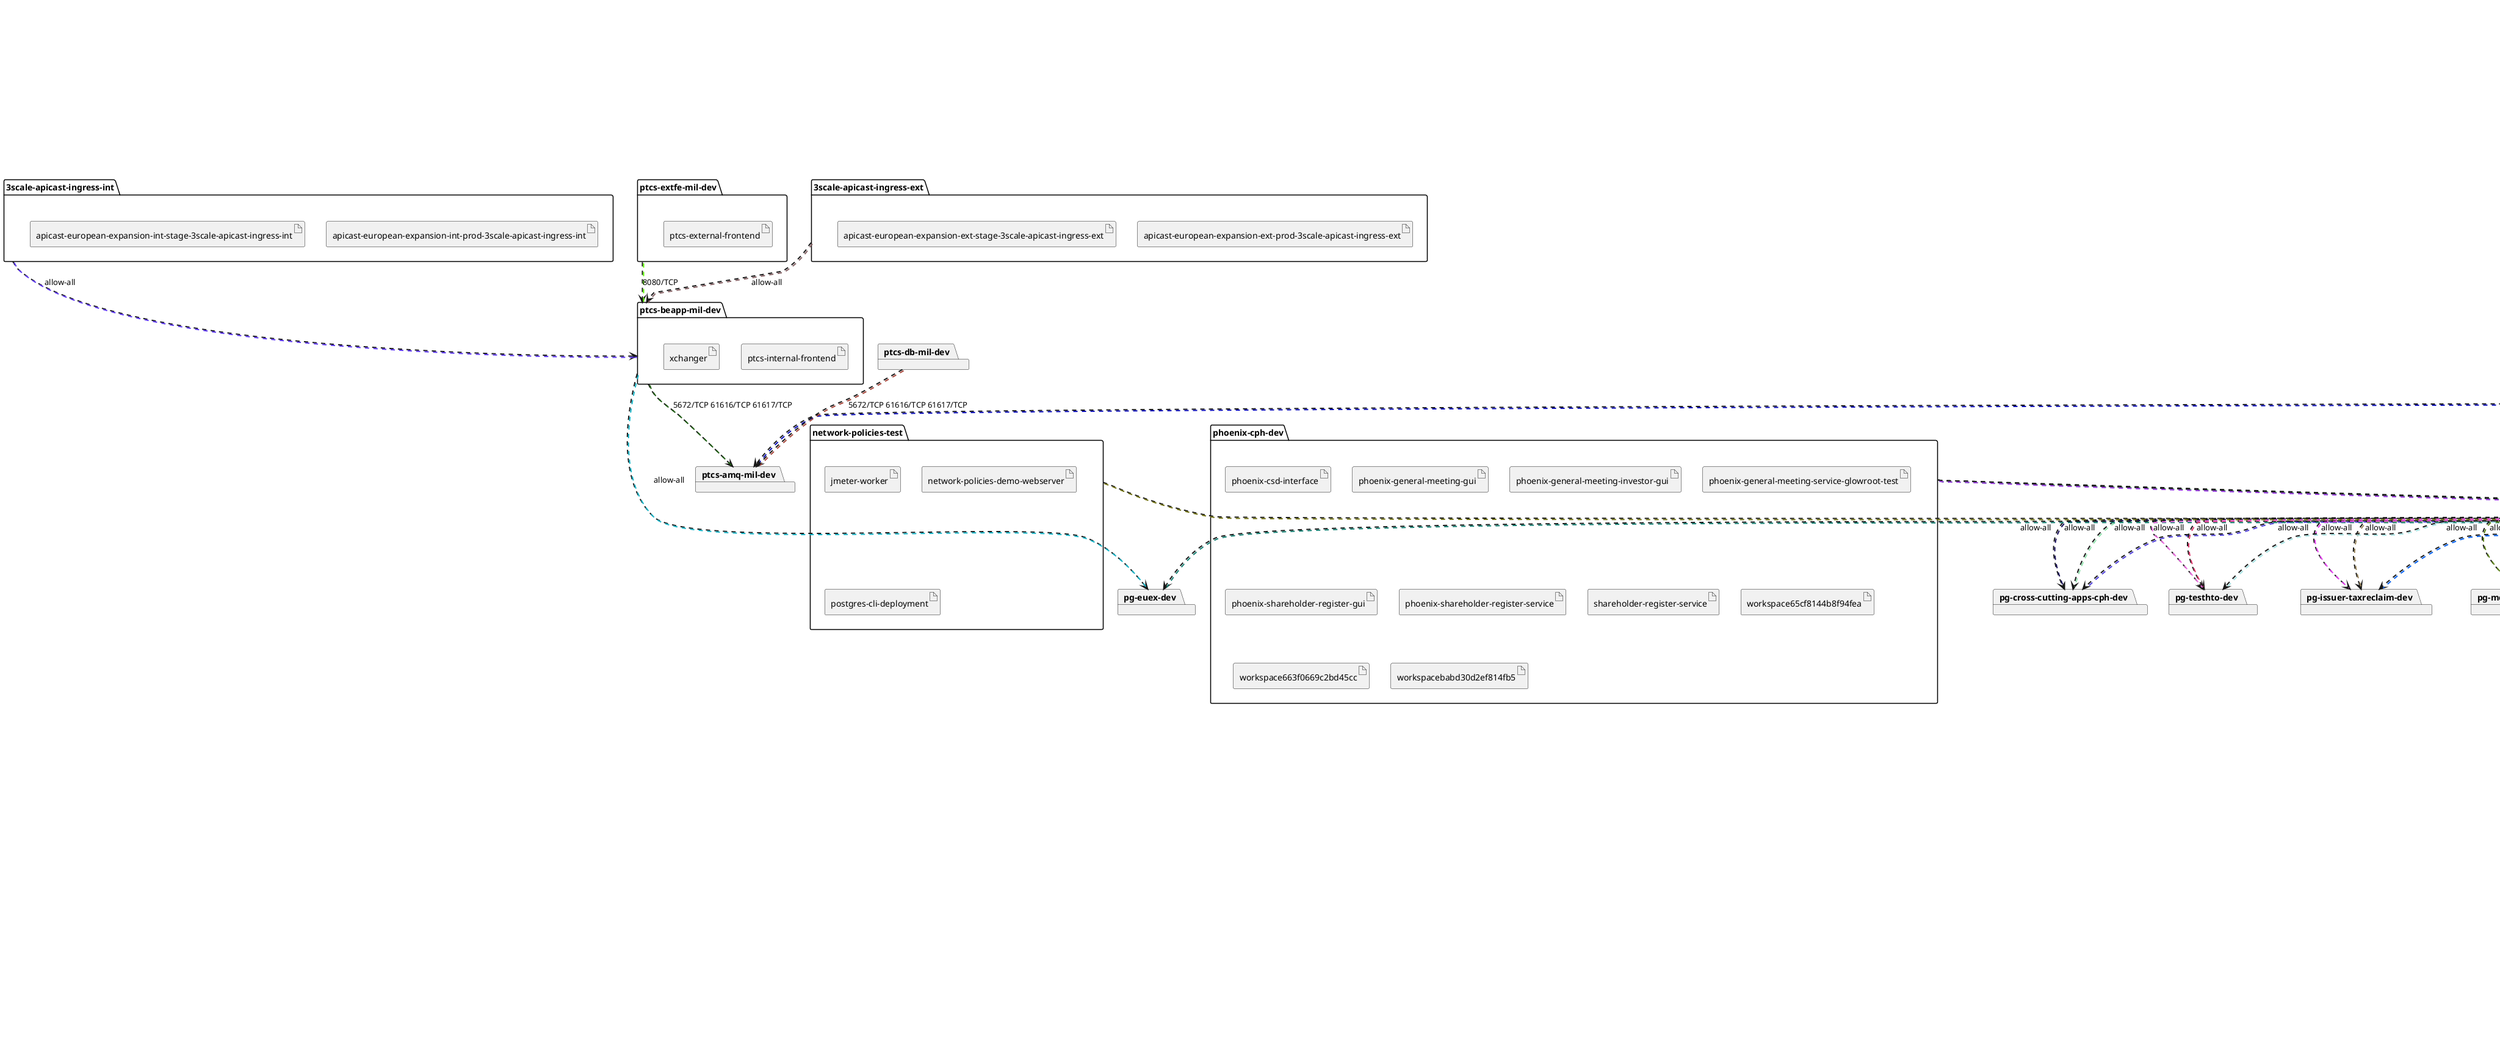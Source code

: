 @startuml
package "3scale-apicast-ingress-ext" {
  artifact "apicast-european-expansion-ext-prod-3scale-apicast-ingress-ext"
  artifact "apicast-european-expansion-ext-stage-3scale-apicast-ingress-ext"
}
package "3scale-apicast-ingress-int" {
  artifact "apicast-european-expansion-int-prod-3scale-apicast-ingress-int"
  artifact "apicast-european-expansion-int-stage-3scale-apicast-ingress-int"
}
package "3scale-jmeter" {
  artifact "jmeter"
  artifact "web-test"
}
package "apibdg-amq-all-dev" {
  artifact "amq"
  artifact "amq-metrics-exporter"
}
package "bee-amq-cph-dev" {
  artifact "amq"
  artifact "amq-metrics-exporter"
}
package "bee-amq-mil-dev" {
  artifact "amq"
  artifact "amq-metrics-exporter"
}
package "bee-amq-pto-dev" {
  artifact "amq"
  artifact "amq-metrics-exporter"
}
package "dcutrupi" {
  artifact "artemis"
}
package "digitalapps-ext-megara-cph-dev" {
  artifact "issuercsd-deployment"
  artifact "webportal-deployment"
}
package "digitalapps-ext-megara-mil-dev" {
  artifact "issuercsd-deployment"
  artifact "webportal-deployment"
}
package "digitalapps-ext-megara-osl-dev" {
  artifact "issuercsd-deployment"
  artifact "webportal-deployment"
}
package "es-ca4u-bridge-all-dev" {
  artifact "ca4u-bridge"
}
package "es-cross-cutting-all-dev" {
  artifact "audit-trail"
  artifact "es-crosscutting-app-deployment"
  artifact "es-crosscutting-ui-deployment"
  artifact "message-dispatcher"
  artifact "platform-updater"
}
package "es-crosscutting-amq-cph-dev" {
  artifact "amq"
  artifact "amq-metrics-exporter"
}
package "es-crosscutting-kafka-all-dev" {
}
package "es-crosscutting-uam-all-dev" {
  artifact "authz-model-exposer"
  artifact "authz-model-ingest-data"
  artifact "openfga"
}
package "es-issuance-backend-all-dev" {
  artifact "kafka-ui"
  artifact "nna-apicurio-registry-app-deployment"
  artifact "nna-apicurio-registry-ui-deployment"
  artifact "nna-entity-operator"
  artifact "nna-service"
}
package "es-issuance-frontend-all-dev" {
}
package "es-settlement-backend-all-dev" {
  artifact "settlement-core"
}
package "es-settlement-frontend-all-dev" {
}
package "es-u2a-backend-all-dev" {
}
package "es-u2a-frontend-all-dev" {
}
package "gitlab-poc-bgo-dev" {
  artifact "demo-webserver"
}
package "jboss-demo-bgo-dev" {
  artifact "jboss-demo"
}
package "megara-cph-amq-dev" {
  artifact "amq"
  artifact "amq-metrics-exporter"
}
package "megara-cph-dev" {
  artifact "megabroker-deployment"
  artifact "megacash-deployment"
  artifact "megacor-deployment"
}
package "megara-mil-amq-dev" {
  artifact "amq"
  artifact "amq-metrics-exporter"
}
package "megara-mil-dev" {
  artifact "megabroker-deployment"
  artifact "megacash-deployment"
  artifact "megacor-deployment"
}
package "megara-osl-amq-dev" {
  artifact "amq"
  artifact "amq-metrics-exporter"
}
package "megara-osl-dev" {
  artifact "megabroker-deployment"
  artifact "megacash-deployment"
  artifact "megacor-deployment"
}
package "megara-pipeline-test" {
  artifact "amq-pipeline-test"
  artifact "megabroker-deployment"
  artifact "megacor-deployment"
  artifact "notebook"
  artifact "pg01-pipeline-test-pgbouncer"
}
package "megara-pto-amq-dev" {
  artifact "amq"
  artifact "amq-metrics-exporter"
}
package "megara-pto-dev" {
  artifact "issuercsd-deployment"
  artifact "megabroker-deployment"
  artifact "megacash-deployment"
  artifact "megacor-deployment"
  artifact "webportal-deployment"
  artifact "workspace078be532f6ed4012"
}
package "mh-ci-dev" {
  artifact "el-csd-mhb-ims-eventlistener-v2"
}
package "mh-cph-dev" {
  artifact "amq"
  artifact "amq-metrics-exporter"
  artifact "amqprints"
  artifact "amqprints-metrics-exporter"
  artifact "formserver"
  artifact "ims-annaconvtojson"
  artifact "ims-annagatein"
  artifact "ims-careftomegaracph"
  artifact "ims-finanalysis"
  artifact "ims-finbuildeform"
  artifact "ims-fincatransform"
  artifact "ims-findupcheckout"
  artifact "ims-fingateincph"
  artifact "ims-fingateinmegara"
  artifact "ims-fingateinresponse"
  artifact "ims-fingateout"
  artifact "ims-fingateoutseq"
  artifact "ims-fingenerateacknak"
  artifact "ims-finioswitch"
  artifact "ims-finpdxcheck"
  artifact "ims-finroute"
  artifact "ims-finservicerequest"
  artifact "ims-genbusimport"
  artifact "ims-genfailedhandler"
  artifact "ims-genibploader"
  artifact "ims-genibpservicerequest"
  artifact "ims-genrefdataloader"
  artifact "ims-gensender"
  artifact "ims-gensequencer"
  artifact "ims-genstatuscollector"
  artifact "ims-gensyncinvoicetodb2"
  artifact "ims-jsonconvtocsv"
  artifact "ims-jsonconvtomxsrd2cph"
  artifact "ims-jsongatein"
  artifact "ims-jsongateincph"
  artifact "ims-jsonroute"
  artifact "ims-mxanalysis"
  artifact "ims-mxbuildeform"
  artifact "ims-mxcaconvtodb2cph"
  artifact "ims-mxcafilter"
  artifact "ims-mxcatransform"
  artifact "ims-mxcatransformlegacy"
  artifact "ims-mxconvtojsonsrd2cph"
  artifact "ims-mxconvtosizedcph"
  artifact "ims-mxconvtot2srecovery"
  artifact "ims-mxdupcheckin"
  artifact "ims-mxdupcheckinsttlm"
  artifact "ims-mxdupcheckout"
  artifact "ims-mxgateincph"
  artifact "ims-mxgateinmegara"
  artifact "ims-mxgateinresponse"
  artifact "ims-mxgateint2sseq"
  artifact "ims-mxgateout"
  artifact "ims-mxgateoutseq"
  artifact "ims-mxgateoutsplitting"
  artifact "ims-mxgenerateacknak"
  artifact "ims-mxnormalize"
  artifact "ims-mxroute"
  artifact "ims-mxservicerequest"
  artifact "ims-mxt2sunbulk"
  artifact "ims-phxreftophoenixcph"
  artifact "ims-sizedconvtofincph"
  artifact "ims-sizedconvtomxcph"
  artifact "ims-sizedgateincph"
  artifact "ims-sizedroute"
  artifact "ims-subscriptionsyncsrtopostgresql"
  artifact "ims-testloader"
  artifact "ims-testreporter"
  artifact "kibana-kb"
  artifact "network-toolbox"
  artifact "portal"
  artifact "prints-ingestion-engine"
  artifact "sftp-server"
  artifact "shotgun-backend"
  artifact "shotgun-frontend"
  artifact "subscription-routing-backend"
  artifact "subscription-routing-frontend"
  artifact "traefik"
}
package "mh-data-all-dev" {
}
package "mh-mil-dev" {
  artifact "amq"
  artifact "amqprints"
  artifact "formserver"
  artifact "ims-apibridgegateout"
  artifact "ims-careftomegaramil"
  artifact "ims-fileconvtomxmil"
  artifact "ims-finanalysis"
  artifact "ims-finconvtomxmil"
  artifact "ims-finconvtornimil"
  artifact "ims-fingateinmegara"
  artifact "ims-fingateinmil"
  artifact "ims-fingateout"
  artifact "ims-finpdxcheck"
  artifact "ims-finroute"
  artifact "ims-genbusimport"
  artifact "ims-genfailedhandler"
  artifact "ims-genibploader"
  artifact "ims-genibpservicerequest"
  artifact "ims-genrefdataloader"
  artifact "ims-genstatuscollector"
  artifact "ims-jsonconvtofinbnt"
  artifact "ims-jsongateout"
  artifact "ims-jsonroute"
  artifact "ims-mxanalysismil"
  artifact "ims-mxcafilter"
  artifact "ims-mxconvtofinmil"
  artifact "ims-mxconvtomxmil"
  artifact "ims-mxconvtornimil"
  artifact "ims-mxconvtosizedmil"
  artifact "ims-mxconvtot2srecovery"
  artifact "ims-mxdupcheckin"
  artifact "ims-mxgateinmegaramil"
  artifact "ims-mxgateinmil"
  artifact "ims-mxgateinresponse"
  artifact "ims-mxgateout"
  artifact "ims-mxnormalize"
  artifact "ims-mxroute"
  artifact "ims-mxt2stestloader"
  artifact "ims-routeptcs"
  artifact "ims-sizedconvtofinmil"
  artifact "ims-sizedconvtomxmil"
  artifact "ims-sizedgateinmil"
  artifact "ims-sizedroute"
  artifact "ims-subscriptionsyncsrtopostgresql"
  artifact "ims-testloader"
  artifact "ims-testreporter"
  artifact "kibana-kb"
  artifact "msgtester"
  artifact "network-toolbox"
  artifact "portal"
  artifact "prints-ingestion-engine"
  artifact "prints-ingestion-engine-monitoring"
  artifact "shotgun-backend"
  artifact "shotgun-frontend"
  artifact "subscription-routing-backend"
  artifact "subscription-routing-frontend"
  artifact "traefik"
  artifact "workspace672bab07cf5148d6"
}
package "mh-pto-dev" {
  artifact "amq"
  artifact "amq-metrics-exporter"
  artifact "amqprints"
  artifact "formserver"
  artifact "ims-careftomegarapto"
  artifact "ims-copymegara"
  artifact "ims-finanalysis"
  artifact "ims-fincafilter"
  artifact "ims-fincatransform"
  artifact "ims-findupcheckout"
  artifact "ims-fingateinmegara"
  artifact "ims-fingateinmegaraph2"
  artifact "ims-fingateinpto"
  artifact "ims-fingateout"
  artifact "ims-finpdxcheck"
  artifact "ims-finroute"
  artifact "ims-genbusimport"
  artifact "ims-genfailedhandler"
  artifact "ims-genibploader"
  artifact "ims-genibpservicerequest"
  artifact "ims-genreportingpto"
  artifact "ims-genstatuscollector"
  artifact "ims-mxanalysis"
  artifact "ims-mxcaconvtocsvpto"
  artifact "ims-mxcafilter"
  artifact "ims-mxconvtosizedpto"
  artifact "ims-mxconvtot2srecovery"
  artifact "ims-mxdupcheckin"
  artifact "ims-mxgateinmegaraph2"
  artifact "ims-mxgateinpto"
  artifact "ims-mxgateout"
  artifact "ims-mxnormalize"
  artifact "ims-mxroute"
  artifact "ims-subscriptionsyncsrtopostgresql"
  artifact "ims-testloader"
  artifact "ims-testreporter"
  artifact "kibana-kb"
  artifact "metricbeat"
  artifact "network-toolbox"
  artifact "portal"
  artifact "prints-ingestion-engine"
  artifact "shotgun-backend"
  artifact "shotgun-frontend"
  artifact "subscription-routing-backend"
  artifact "subscription-routing-frontend"
  artifact "traefik"
  artifact "workspace14b5abd8795c4e51"
  artifact "workspace9770dc2162454d52"
  artifact "workspace9e4cee4381114c47"
  artifact "workspacecdd773b4d3484342"
}
package "nettingapp-amq-mil-dev" {
  artifact "amq"
  artifact "amq-metrics-exporter"
}
package "nettingapp-backend-mil-dev" {
  artifact "nettingapp-backend"
}
package "nettingapp-frontend-mil-dev" {
  artifact "nettingapp-frontend"
}
package "network-policies-ext-bgo-dev" {
  artifact "network-policies-demo"
}
package "network-policies-int-bgo-dev" {
  artifact "network-policies-demo"
}
package "network-policies-test" {
  artifact "jmeter-worker"
  artifact "network-policies-demo-webserver"
  artifact "postgres-cli-deployment"
}
package "pg-cross-cutting-apps-cph-dev" {
}
package "pg-cross-cutting-iam-cph-dev" {
}
package "pg-custody-ca-mil-dev" {
}
package "pg-custody-ca-osl-dev" {
}
package "pg-custody-ca-pto-dev" {
}
package "pg-euex-dev" {
}
package "pg-grafana" {
  artifact "grafana-a-deployment"
  artifact "grafana-instance-deployment"
}
package "pg-grafana-dev" {
  artifact "pg-grafana-deployment"
}
package "pg-internal-dev" {
  artifact "psql-client"
}
package "pg-issuance-cph-dev" {
}
package "pg-issuer-ancillary-mil-dev" {
}
package "pg-issuer-phoenix-cph-dev" {
}
package "pg-issuer-phoenix-mil-dev" {
}
package "pg-issuer-phoenix-osl-dev" {
}
package "pg-issuer-ptcs-mil-dev" {
}
package "pg-issuer-taxreclaim-dev" {
}
package "pg-messagehub-cph-dev" {
}
package "pg-messagehub-mil-dev" {
}
package "pg-messagehub-pto-dev" {
}
package "pg-psql-client-dev" {
  artifact "psql-client"
}
package "pg-settlement-cph-dev" {
}
package "pg-taxes-dev" {
}
package "pg-testhto-dev" {
}
package "phoenix-amq-cph-dev" {
  artifact "amq"
  artifact "amq-metrics-exporter"
}
package "phoenix-amq-mil-dev" {
  artifact "amq"
  artifact "amq-metrics-exporter"
}
package "phoenix-amq-osl-dev" {
  artifact "amq"
  artifact "amq-metrics-exporter"
}
package "phoenix-bgo-dev" {
  artifact "allure-deployment"
  artifact "el-gitlab-listener-develop"
  artifact "el-gitlab-listener-feature"
  artifact "el-gitlab-listener-release"
  artifact "httpd-frontend"
  artifact "httpd-performance-tests"
  artifact "jmeter-worker"
  artifact "network-policies-demo"
  artifact "phoenix-general-meeting-service"
  artifact "workspace033eca75ed1e422a"
  artifact "workspace1daa41b934f54688"
}
package "phoenix-cph-dev" {
  artifact "phoenix-csd-interface"
  artifact "phoenix-general-meeting-gui"
  artifact "phoenix-general-meeting-investor-gui"
  artifact "phoenix-general-meeting-service"
  artifact "phoenix-general-meeting-service-glowroot-test"
  artifact "phoenix-shareholder-register-gui"
  artifact "phoenix-shareholder-register-service"
  artifact "shareholder-register-service"
  artifact "workspace65cf8144b8f94fea"
  artifact "workspace663f0669c2bd45cc"
  artifact "workspacebabd30d2ef814fb5"
}
package "phoenix-csd-interface-amq-cph-dev" {
  artifact "amq"
  artifact "amq-metrics-exporter"
}
package "phoenix-csd-interface-amq-mil-dev" {
  artifact "amq"
  artifact "amq-metrics-exporter"
}
package "phoenix-csd-interface-amq-osl-dev" {
  artifact "amq"
  artifact "amq-metrics-exporter"
}
package "phoenix-mil-dev" {
  artifact "phoenix-csd-interface"
  artifact "phoenix-general-meeting-gui"
  artifact "phoenix-general-meeting-investor-gui"
  artifact "phoenix-general-meeting-service"
  artifact "phoenix-shareholder-register-gui"
  artifact "phoenix-shareholder-register-service"
  artifact "shareholder-register-service"
}
package "phoenix-osl-dev" {
  artifact "phoenix-csd-interface"
  artifact "phoenix-general-meeting-gui"
  artifact "phoenix-general-meeting-investor-gui"
  artifact "phoenix-general-meeting-service"
  artifact "phoenix-shareholder-register-gui"
  artifact "phoenix-shareholder-register-service"
  artifact "shareholder-register-service"
}
package "postgres" {
  artifact "crunchy-alertmanager"
  artifact "crunchy-grafana"
  artifact "crunchy-prometheus"
  artifact "nginx-debug-deployment"
  artifact "pg01-pgbouncer"
  artifact "pgadmin"
}
package "ptcs-amq-mil-dev" {
  artifact "amq"
  artifact "amq-metrics-exporter"
}
package "ptcs-beapp-mil-dev" {
  artifact "ptcs-internal-frontend"
  artifact "xchanger"
}
package "ptcs-db-mil-dev" {
}
package "ptcs-extfe-mil-dev" {
  artifact "ptcs-external-frontend"
}
package "rh-sso" {
}
package "rpa-bot-backend-mil-dev" {
  artifact "rpa-bot-backend"
}
package "sandbox-cbeck" {
}
package "sso" {
  artifact "keycloak-postgresql"
  artifact "rhsso-operator"
}
package "sso-auth-all-dev" {
  artifact "el-gitlab-listener-develop"
  artifact "el-gitlab-listener-feature"
  artifact "rhbk-operator"
}
package "taxreclaim-cph-dev" {
  artifact "taxreclaim-cph"
  artifact "workspace3ab3453b405b4d13"
}
package "test-amq-sso" {
  artifact "amq-classic-env-ns-app"
  artifact "amqprints-classic-env-ns-app"
}
"es-ca4u-bridge-all-dev" .[thickness=2;#68dad4].> "apibdg-amq-all-dev" : 5672/TCP 61617/TCP
"mh-mil-dev" .[thickness=2;#ccae03].> "apibdg-amq-all-dev" : 5672/TCP 61617/TCP
"es-ca4u-bridge-all-dev" .[thickness=2;#f4d699].> "es-crosscutting-amq-cph-dev" : 61617/TCP
"es-cross-cutting-all-dev" .[thickness=2;#c9547a].> "es-crosscutting-amq-cph-dev" : 61617/TCP
"es-issuance-backend-all-dev" .[thickness=2;#8c14aa].> "es-crosscutting-uam-all-dev" : allow-all
"es-cross-cutting-all-dev" .[thickness=2;#02869b].> "es-issuance-backend-all-dev" : allow-all
"es-crosscutting-uam-all-dev" .[thickness=2;#9106ef].> "es-issuance-backend-all-dev" : allow-all
"es-settlement-backend-all-dev" .[thickness=2;#977d28].> "es-issuance-backend-all-dev" : allow-all
"digitalapps-ext-megara-cph-dev" .[thickness=2;#8ebf46].> "megara-cph-amq-dev" : 5672/TCP 61616/TCP
"megara-cph-dev" .[thickness=2;#4ca0d5].> "megara-cph-amq-dev" : 5672/TCP 61616/TCP
"digitalapps-ext-megara-mil-dev" .[thickness=2;#6a6759].> "megara-mil-amq-dev" : 5672/TCP 61616/TCP 61617/TCP
"digitalapps-ext-megara-osl-dev" .[thickness=2;#95806b].> "megara-mil-amq-dev" : 5672/TCP 61616/TCP 61617/TCP
"megara-mil-dev" .[thickness=2;#748e3d].> "megara-mil-amq-dev" : 5672/TCP 61616/TCP 61617/TCP
"mh-mil-dev" .[thickness=2;#ecbc37].> "megara-mil-amq-dev" : 5672/TCP 61616/TCP 61617/TCP
"megara-osl-dev" .[thickness=2;#fb2a91].> "megara-osl-amq-dev" : 5672/TCP 61616/TCP
"megara-pto-dev" .[thickness=2;#64983a].> "megara-pto-amq-dev" : 5672/TCP 61616/TCP 61617/TCP
"mh-pto-dev" .[thickness=2;#7d2f13].> "megara-pto-amq-dev" : 5672/TCP 61616/TCP 61617/TCP
"mh-pto-dev" .[thickness=2;#9935bb].> "megara-pto-dev" : 5672/TCP
"mh-mil-dev" .[thickness=2;#d20652].> "nettingapp-amq-mil-dev" : 5672/TCP 61617/TCP
"nettingapp-backend-mil-dev" .[thickness=2;#2a7020].> "nettingapp-amq-mil-dev" : 5672/TCP 61617/TCP
"nettingapp-frontend-mil-dev" .[thickness=2;#fa9822].> "nettingapp-backend-mil-dev" : 8090/TCP
"pg-psql-client-dev" .[thickness=2;#8fe2ac].> "pg-cross-cutting-apps-cph-dev" : allow-all
"pg-grafana-dev" .[thickness=2;#5141db].> "pg-cross-cutting-apps-cph-dev" : allow-all
"pg-psql-client-dev" .[thickness=2;#170d5b].> "pg-cross-cutting-apps-cph-dev" : allow-all
"pg-psql-client-dev" .[thickness=2;#6e7e8b].> "pg-cross-cutting-iam-cph-dev" : allow-all
"pg-grafana-dev" .[thickness=2;#ccd9b1].> "pg-cross-cutting-iam-cph-dev" : allow-all
"pg-psql-client-dev" .[thickness=2;#dabb9e].> "pg-cross-cutting-iam-cph-dev" : allow-all
"es-crosscutting-uam-all-dev" .[thickness=2;#4d3669].> "pg-cross-cutting-iam-cph-dev" : 5432/TCP
"pg-psql-client-dev" .[thickness=2;#791bce].> "pg-custody-ca-mil-dev" : allow-all
"pg-grafana-dev" .[thickness=2;#ba36ab].> "pg-custody-ca-mil-dev" : allow-all
"pg-psql-client-dev" .[thickness=2;#2a9ff8].> "pg-custody-ca-mil-dev" : allow-all
"pg-psql-client-dev" .[thickness=2;#0df15f].> "pg-custody-ca-osl-dev" : allow-all
"pg-grafana-dev" .[thickness=2;#d0c312].> "pg-custody-ca-osl-dev" : allow-all
"pg-psql-client-dev" .[thickness=2;#df8c48].> "pg-custody-ca-osl-dev" : allow-all
"pg-psql-client-dev" .[thickness=2;#23d400].> "pg-custody-ca-pto-dev" : allow-all
"pg-grafana-dev" .[thickness=2;#e36076].> "pg-custody-ca-pto-dev" : allow-all
"pg-psql-client-dev" .[thickness=2;#5d5142].> "pg-custody-ca-pto-dev" : allow-all
"pg-psql-client-dev" .[thickness=2;#158073].> "pg-euex-dev" : allow-all
"ptcs-beapp-mil-dev" .[thickness=2;#15b4c7].> "pg-euex-dev" : allow-all
"pg-psql-client-dev" .[thickness=2;#85b8a2].> "pg-grafana-dev" : allow-all
"pg-psql-client-dev" .[thickness=2;#5b8280].> "pg-grafana-dev" : allow-all
"pg-psql-client-dev" .[thickness=2;#aa3f00].> "pg-internal-dev" : allow-all
"sso-auth-all-dev" .[thickness=2;#ebfc93].> "pg-internal-dev" : allow-all
"pg-psql-client-dev" .[thickness=2;#3e862a].> "pg-issuance-cph-dev" : allow-all
"pg-grafana-dev" .[thickness=2;#7dea98].> "pg-issuance-cph-dev" : allow-all
"pg-psql-client-dev" .[thickness=2;#784038].> "pg-issuance-cph-dev" : allow-all
"pg-psql-client-dev" .[thickness=2;#fca4f7].> "pg-issuer-ancillary-mil-dev" : allow-all
"pg-grafana-dev" .[thickness=2;#cf2f99].> "pg-issuer-ancillary-mil-dev" : allow-all
"pg-psql-client-dev" .[thickness=2;#b2f565].> "pg-issuer-ancillary-mil-dev" : allow-all
"pg-psql-client-dev" .[thickness=2;#d89730].> "pg-issuer-phoenix-cph-dev" : allow-all
"pg-grafana-dev" .[thickness=2;#8db5cb].> "pg-issuer-phoenix-cph-dev" : allow-all
"pg-psql-client-dev" .[thickness=2;#07e770].> "pg-issuer-phoenix-cph-dev" : allow-all
"pg-psql-client-dev" .[thickness=2;#142f6d].> "pg-issuer-phoenix-mil-dev" : allow-all
"pg-grafana-dev" .[thickness=2;#5ed60a].> "pg-issuer-phoenix-mil-dev" : allow-all
"pg-psql-client-dev" .[thickness=2;#535e6a].> "pg-issuer-phoenix-mil-dev" : allow-all
"pg-psql-client-dev" .[thickness=2;#c0417a].> "pg-issuer-phoenix-osl-dev" : allow-all
"pg-grafana-dev" .[thickness=2;#8a660f].> "pg-issuer-phoenix-osl-dev" : allow-all
"pg-psql-client-dev" .[thickness=2;#9cd47e].> "pg-issuer-phoenix-osl-dev" : allow-all
"pg-psql-client-dev" .[thickness=2;#3eb7bf].> "pg-issuer-ptcs-mil-dev" : allow-all
"pg-grafana-dev" .[thickness=2;#3aa8ad].> "pg-issuer-ptcs-mil-dev" : allow-all
"pg-psql-client-dev" .[thickness=2;#97320e].> "pg-issuer-ptcs-mil-dev" : allow-all
"pg-psql-client-dev" .[thickness=2;#9a875d].> "pg-issuer-taxreclaim-dev" : allow-all
"pg-grafana-dev" .[thickness=2;#0462f0].> "pg-issuer-taxreclaim-dev" : allow-all
"pg-psql-client-dev" .[thickness=2;#e43ef0].> "pg-issuer-taxreclaim-dev" : allow-all
"pg-psql-client-dev" .[thickness=2;#1e7662].> "pg-messagehub-cph-dev" : allow-all
"pg-grafana-dev" .[thickness=2;#efdde8].> "pg-messagehub-cph-dev" : allow-all
"pg-psql-client-dev" .[thickness=2;#e121cd].> "pg-messagehub-cph-dev" : allow-all
"pg-psql-client-dev" .[thickness=2;#1b803a].> "pg-messagehub-mil-dev" : allow-all
"pg-grafana-dev" .[thickness=2;#d4887c].> "pg-messagehub-mil-dev" : allow-all
"pg-psql-client-dev" .[thickness=2;#5e8419].> "pg-messagehub-mil-dev" : allow-all
"pg-psql-client-dev" .[thickness=2;#bec346].> "pg-messagehub-pto-dev" : allow-all
"pg-grafana-dev" .[thickness=2;#3596dd].> "pg-messagehub-pto-dev" : allow-all
"pg-psql-client-dev" .[thickness=2;#6f5688].> "pg-messagehub-pto-dev" : allow-all
"pg-psql-client-dev" .[thickness=2;#a5b75c].> "pg-settlement-cph-dev" : allow-all
"pg-grafana-dev" .[thickness=2;#f68f83].> "pg-settlement-cph-dev" : allow-all
"pg-psql-client-dev" .[thickness=2;#64e6f0].> "pg-settlement-cph-dev" : allow-all
"es-settlement-backend-all-dev" .[thickness=2;#e53340].> "pg-settlement-cph-dev" : 5432/TCP
"pg-psql-client-dev" .[thickness=2;#f54d36].> "pg-taxes-dev" : allow-all
"pg-grafana-dev" .[thickness=2;#5d0473].> "pg-taxes-dev" : allow-all
"pg-psql-client-dev" .[thickness=2;#b73331].> "pg-taxes-dev" : allow-all
"pg-psql-client-dev" .[thickness=2;#da3669].> "pg-testhto-dev" : allow-all
"pg-grafana-dev" .[thickness=2;#a4e1e1].> "pg-testhto-dev" : allow-all
"pg-psql-client-dev" .[thickness=2;#ee6ce2].> "pg-testhto-dev" : allow-all
"phoenix-bgo-dev" .[thickness=2;#ef1dc8].> "phoenix-amq-cph-dev" : 5672/TCP 61616/TCP
"phoenix-cph-dev" .[thickness=2;#089c0b].> "phoenix-amq-cph-dev" : 5672/TCP 61616/TCP
"phoenix-mil-dev" .[thickness=2;#931eef].> "phoenix-amq-mil-dev" : 5672/TCP 61616/TCP
"phoenix-osl-dev" .[thickness=2;#99e96d].> "phoenix-amq-osl-dev" : 5672/TCP 61616/TCP
"phoenix-bgo-dev" .[thickness=2;#17ebcf].> "phoenix-csd-interface-amq-cph-dev" : 5672/TCP 61616/TCP
"phoenix-cph-dev" .[thickness=2;#907bf5].> "phoenix-csd-interface-amq-cph-dev" : 5672/TCP 61616/TCP
"phoenix-mil-dev" .[thickness=2;#1d6852].> "phoenix-csd-interface-amq-mil-dev" : 5672/TCP 61616/TCP
"phoenix-osl-dev" .[thickness=2;#1a23e9].> "phoenix-csd-interface-amq-osl-dev" : 5672/TCP 61616/TCP
"digitalapps-ext-megara-cph-dev" .[thickness=2;#f39a83].> "postgres" : allow-all
"digitalapps-ext-megara-mil-dev" .[thickness=2;#02d62a].> "postgres" : allow-all
"digitalapps-ext-megara-osl-dev" .[thickness=2;#ec4084].> "postgres" : allow-all
"es-issuance-backend-all-dev" .[thickness=2;#2d5b0d].> "postgres" : allow-all
"es-issuance-frontend-all-dev" .[thickness=2;#a6c17e].> "postgres" : allow-all
"es-settlement-backend-all-dev" .[thickness=2;#f2883e].> "postgres" : allow-all
"es-settlement-frontend-all-dev" .[thickness=2;#b29a9f].> "postgres" : allow-all
"megara-cph-dev" .[thickness=2;#8afd76].> "postgres" : allow-all
"megara-mil-dev" .[thickness=2;#abad68].> "postgres" : allow-all
"megara-osl-dev" .[thickness=2;#568ac7].> "postgres" : allow-all
"megara-pto-dev" .[thickness=2;#705b8a].> "postgres" : allow-all
"mh-cph-dev" .[thickness=2;#b8e859].> "postgres" : allow-all
"mh-data-all-dev" .[thickness=2;#42d2f2].> "postgres" : allow-all
"mh-mil-dev" .[thickness=2;#031564].> "postgres" : allow-all
"mh-pto-dev" .[thickness=2;#28b9ae].> "postgres" : allow-all
"nettingapp-backend-mil-dev" .[thickness=2;#fecf74].> "postgres" : allow-all
"network-policies-test" .[thickness=2;#727213].> "postgres" : allow-all
"pg-grafana-dev" .[thickness=2;#963b00].> "postgres" : allow-all
"pg-psql-client-dev" .[thickness=2;#4e3cc7].> "postgres" : allow-all
"phoenix-bgo-dev" .[thickness=2;#a09918].> "postgres" : allow-all
"phoenix-cph-dev" .[thickness=2;#9e3ddc].> "postgres" : allow-all
"phoenix-mil-dev" .[thickness=2;#ff7751].> "postgres" : allow-all
"phoenix-osl-dev" .[thickness=2;#4e15be].> "postgres" : allow-all
"rh-sso" .[thickness=2;#c9d258].> "postgres" : allow-all
"sso" .[thickness=2;#c25d4f].> "postgres" : allow-all
"sso-auth-all-dev" .[thickness=2;#13c1c3].> "postgres" : allow-all
"taxreclaim-cph-dev" .[thickness=2;#ada0ab].> "postgres" : allow-all
"mh-mil-dev" .[thickness=2;#0a0cb9].> "ptcs-amq-mil-dev" : 5672/TCP 61616/TCP 61617/TCP
"ptcs-beapp-mil-dev" .[thickness=2;#1f5e13].> "ptcs-amq-mil-dev" : 5672/TCP 61616/TCP 61617/TCP
"ptcs-db-mil-dev" .[thickness=2;#a8493e].> "ptcs-amq-mil-dev" : 5672/TCP 61616/TCP 61617/TCP
"3scale-apicast-ingress-ext" .[thickness=2;#856164].> "ptcs-beapp-mil-dev" : allow-all
"3scale-apicast-ingress-int" .[thickness=2;#5d37f1].> "ptcs-beapp-mil-dev" : allow-all
"ptcs-extfe-mil-dev" .[thickness=2;#5efa01].> "ptcs-beapp-mil-dev" : 8080/TCP
@enduml
